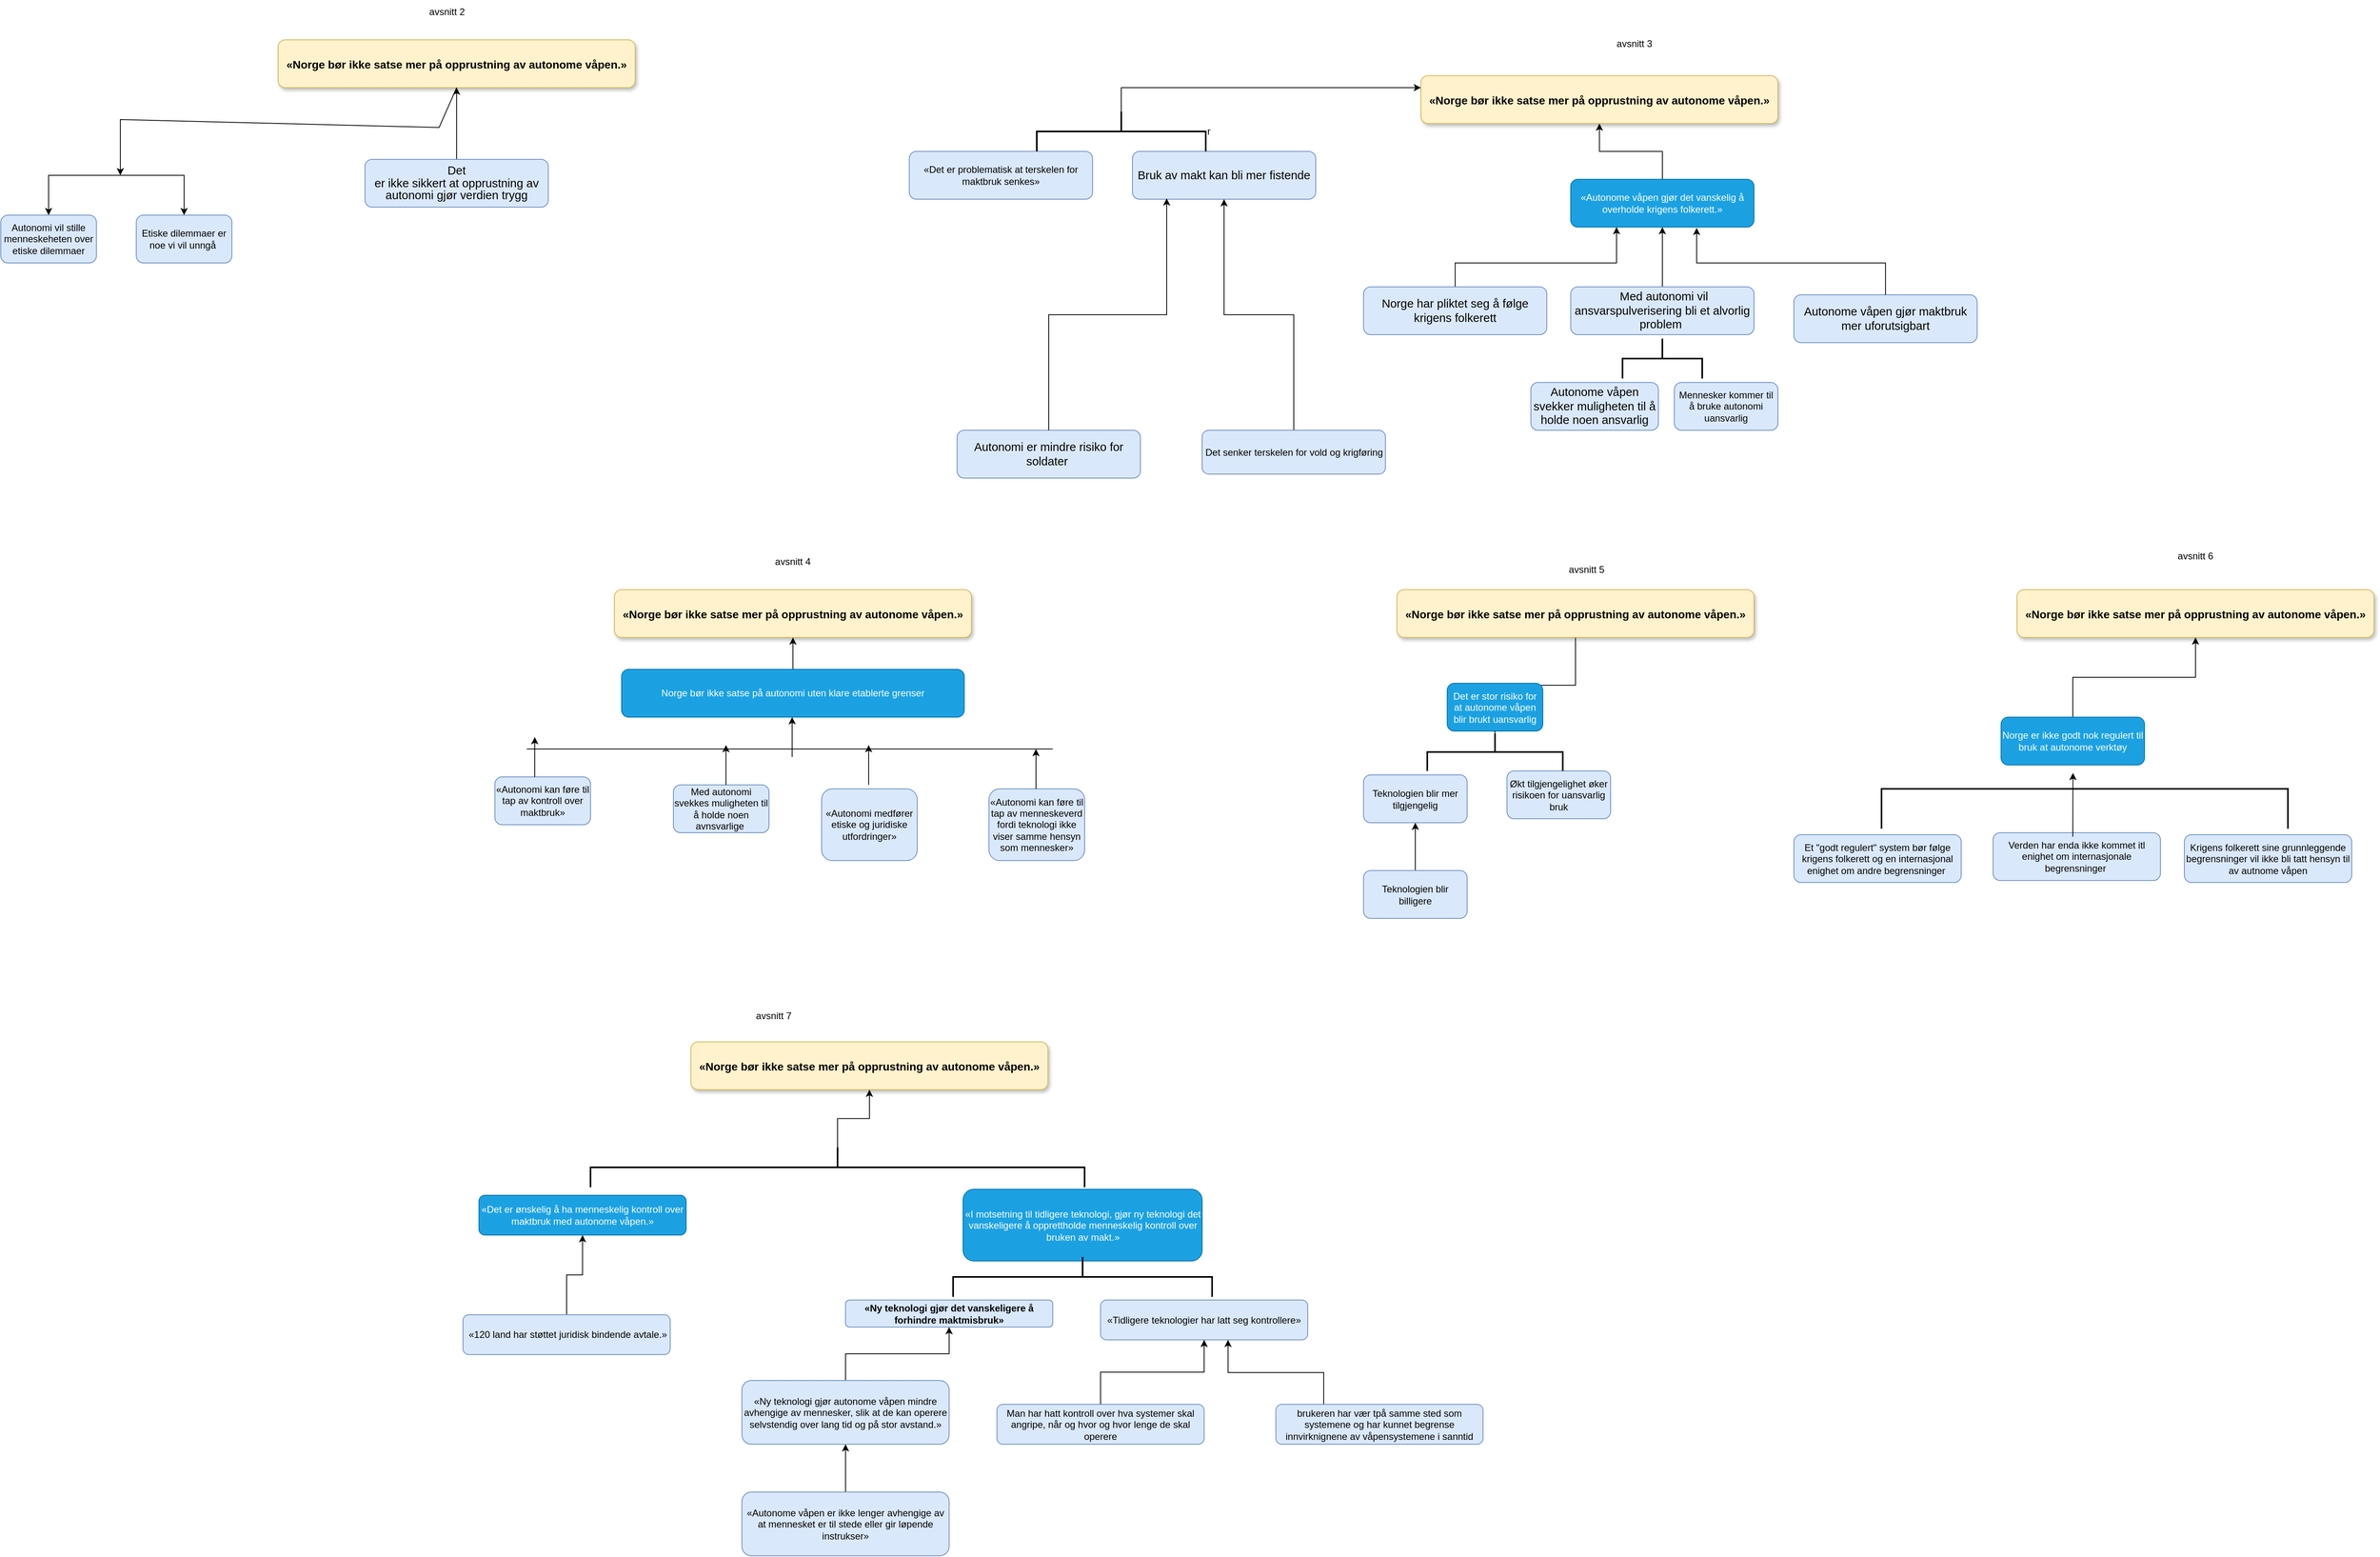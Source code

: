 <mxfile version="26.2.10">
  <diagram name="Page-1" id="97916047-d0de-89f5-080d-49f4d83e522f">
    <mxGraphModel dx="1970" dy="1243" grid="1" gridSize="10" guides="1" tooltips="1" connect="1" arrows="1" fold="1" page="1" pageScale="1.5" pageWidth="3300" pageHeight="2339" background="none" math="0" shadow="0">
      <root>
        <mxCell id="0" />
        <mxCell id="1" parent="0" />
        <mxCell id="2" value="«Norge bør ikke satse mer på opprustning av autonome våpen.»" style="rounded=1;fillColor=#fff2cc;strokeColor=#d6b656;shadow=1;fontStyle=1;fontSize=14;" parent="1" vertex="1">
          <mxGeometry x="548" y="220" width="448" height="60" as="geometry" />
        </mxCell>
        <mxCell id="hGJrG1NqVIESyf2mDqUu-56" value="Autonomi vil stille menneskeheten over etiske dilemmaer" style="rounded=1;whiteSpace=wrap;html=1;fillColor=#dae8fc;strokeColor=#6c8ebf;" vertex="1" parent="1">
          <mxGeometry x="200" y="440" width="120" height="60" as="geometry" />
        </mxCell>
        <mxCell id="hGJrG1NqVIESyf2mDqUu-89" value="" style="edgeStyle=orthogonalEdgeStyle;rounded=0;orthogonalLoop=1;jettySize=auto;html=1;" edge="1" parent="1" source="hGJrG1NqVIESyf2mDqUu-57" target="2">
          <mxGeometry relative="1" as="geometry" />
        </mxCell>
        <mxCell id="hGJrG1NqVIESyf2mDqUu-57" value="&lt;span style=&quot;font-size:11.0pt;line-height:107%;&lt;br/&gt;font-family:&amp;quot;Calibri&amp;quot;,sans-serif;mso-ascii-theme-font:minor-latin;mso-fareast-font-family:&lt;br/&gt;Calibri;mso-fareast-theme-font:minor-latin;mso-hansi-theme-font:minor-latin;&lt;br/&gt;mso-bidi-font-family:&amp;quot;Times New Roman&amp;quot;;mso-bidi-theme-font:minor-bidi;&lt;br/&gt;mso-ansi-language:NO-BOK;mso-fareast-language:EN-US;mso-bidi-language:AR-SA&quot;&gt;Det&lt;br/&gt;er ikke sikkert at opprustning av autonomi gjør verdien trygg&lt;/span&gt;" style="rounded=1;whiteSpace=wrap;html=1;fillColor=#dae8fc;strokeColor=#6c8ebf;" vertex="1" parent="1">
          <mxGeometry x="657" y="370" width="230" height="60" as="geometry" />
        </mxCell>
        <mxCell id="hGJrG1NqVIESyf2mDqUu-59" value="Etiske dilemmaer er noe vi vil unngå&amp;nbsp;" style="rounded=1;whiteSpace=wrap;html=1;fillColor=#dae8fc;strokeColor=#6c8ebf;" vertex="1" parent="1">
          <mxGeometry x="370" y="440" width="120" height="60" as="geometry" />
        </mxCell>
        <mxCell id="hGJrG1NqVIESyf2mDqUu-61" value="" style="endArrow=classic;startArrow=classic;html=1;rounded=0;entryX=0.5;entryY=0;entryDx=0;entryDy=0;exitX=0.5;exitY=0;exitDx=0;exitDy=0;" edge="1" parent="1" source="hGJrG1NqVIESyf2mDqUu-56" target="hGJrG1NqVIESyf2mDqUu-59">
          <mxGeometry width="50" height="50" relative="1" as="geometry">
            <mxPoint x="290" y="380" as="sourcePoint" />
            <mxPoint x="400" y="380" as="targetPoint" />
            <Array as="points">
              <mxPoint x="260" y="390" />
              <mxPoint x="340" y="390" />
              <mxPoint x="430" y="390" />
            </Array>
          </mxGeometry>
        </mxCell>
        <mxCell id="hGJrG1NqVIESyf2mDqUu-62" value="" style="endArrow=classic;html=1;rounded=0;exitX=0.5;exitY=1;exitDx=0;exitDy=0;" edge="1" parent="1" source="2">
          <mxGeometry width="50" height="50" relative="1" as="geometry">
            <mxPoint x="620" y="340" as="sourcePoint" />
            <mxPoint x="350" y="390" as="targetPoint" />
            <Array as="points">
              <mxPoint x="750" y="330" />
              <mxPoint x="350" y="320" />
            </Array>
          </mxGeometry>
        </mxCell>
        <mxCell id="hGJrG1NqVIESyf2mDqUu-63" value="&lt;span style=&quot;font-size: 14.667px;&quot;&gt;Bruk av makt kan bli mer fistende&lt;/span&gt;" style="rounded=1;whiteSpace=wrap;html=1;fillColor=#dae8fc;strokeColor=#6c8ebf;" vertex="1" parent="1">
          <mxGeometry x="1620" y="360" width="230" height="60" as="geometry" />
        </mxCell>
        <mxCell id="hGJrG1NqVIESyf2mDqUu-79" value="" style="edgeStyle=orthogonalEdgeStyle;rounded=0;orthogonalLoop=1;jettySize=auto;html=1;" edge="1" parent="1" source="hGJrG1NqVIESyf2mDqUu-67" target="hGJrG1NqVIESyf2mDqUu-70">
          <mxGeometry relative="1" as="geometry" />
        </mxCell>
        <mxCell id="hGJrG1NqVIESyf2mDqUu-67" value="«Autonome våpen gjør det vanskelig å overholde krigens folkerett.»" style="rounded=1;whiteSpace=wrap;html=1;fillColor=#1ba1e2;strokeColor=#006EAF;fontColor=#ffffff;" vertex="1" parent="1">
          <mxGeometry x="2170" y="395" width="230" height="60" as="geometry" />
        </mxCell>
        <mxCell id="hGJrG1NqVIESyf2mDqUu-130" style="edgeStyle=orthogonalEdgeStyle;rounded=0;orthogonalLoop=1;jettySize=auto;html=1;entryX=0.25;entryY=1;entryDx=0;entryDy=0;" edge="1" parent="1" source="hGJrG1NqVIESyf2mDqUu-68" target="hGJrG1NqVIESyf2mDqUu-67">
          <mxGeometry relative="1" as="geometry">
            <Array as="points">
              <mxPoint x="2025" y="500" />
              <mxPoint x="2228" y="500" />
            </Array>
          </mxGeometry>
        </mxCell>
        <mxCell id="hGJrG1NqVIESyf2mDqUu-68" value="&lt;span style=&quot;font-size: 14.667px;&quot;&gt;Norge har pliktet seg å følge krigens folkerett&lt;/span&gt;" style="rounded=1;whiteSpace=wrap;html=1;fillColor=#dae8fc;strokeColor=#6c8ebf;" vertex="1" parent="1">
          <mxGeometry x="1910" y="530" width="230" height="60" as="geometry" />
        </mxCell>
        <mxCell id="hGJrG1NqVIESyf2mDqUu-128" value="" style="edgeStyle=orthogonalEdgeStyle;rounded=0;orthogonalLoop=1;jettySize=auto;html=1;" edge="1" parent="1" source="hGJrG1NqVIESyf2mDqUu-69" target="hGJrG1NqVIESyf2mDqUu-67">
          <mxGeometry relative="1" as="geometry" />
        </mxCell>
        <mxCell id="hGJrG1NqVIESyf2mDqUu-69" value="&lt;span style=&quot;font-size: 14.667px;&quot;&gt;&amp;nbsp;Med autonomi vil ansvarspulverisering bli et alvorlig problem&amp;nbsp;&lt;/span&gt;" style="rounded=1;whiteSpace=wrap;html=1;fillColor=#dae8fc;strokeColor=#6c8ebf;" vertex="1" parent="1">
          <mxGeometry x="2170" y="530" width="230" height="60" as="geometry" />
        </mxCell>
        <mxCell id="hGJrG1NqVIESyf2mDqUu-70" value="«Norge bør ikke satse mer på opprustning av autonome våpen.»" style="rounded=1;fillColor=#fff2cc;strokeColor=#d6b656;shadow=1;fontStyle=1;fontSize=14;" vertex="1" parent="1">
          <mxGeometry x="1982" y="265" width="448" height="60" as="geometry" />
        </mxCell>
        <mxCell id="hGJrG1NqVIESyf2mDqUu-71" value="&lt;span style=&quot;font-size: 14.667px;&quot;&gt;Autonome våpen gjør maktbruk mer uforutsigbart&lt;/span&gt;" style="rounded=1;whiteSpace=wrap;html=1;fillColor=#dae8fc;strokeColor=#6c8ebf;" vertex="1" parent="1">
          <mxGeometry x="2450" y="540" width="230" height="60" as="geometry" />
        </mxCell>
        <mxCell id="hGJrG1NqVIESyf2mDqUu-124" style="edgeStyle=orthogonalEdgeStyle;rounded=0;orthogonalLoop=1;jettySize=auto;html=1;entryX=0.5;entryY=1;entryDx=0;entryDy=0;" edge="1" parent="1" source="hGJrG1NqVIESyf2mDqUu-72" target="hGJrG1NqVIESyf2mDqUu-63">
          <mxGeometry relative="1" as="geometry" />
        </mxCell>
        <mxCell id="hGJrG1NqVIESyf2mDqUu-72" value="Det senker terskelen for vold og krigføring" style="rounded=1;whiteSpace=wrap;html=1;fillColor=#dae8fc;strokeColor=#6c8ebf;" vertex="1" parent="1">
          <mxGeometry x="1707.5" y="710" width="230" height="55" as="geometry" />
        </mxCell>
        <mxCell id="hGJrG1NqVIESyf2mDqUu-82" value="Mennesker kommer til å bruke autonomi uansvarlig" style="whiteSpace=wrap;html=1;fillColor=#dae8fc;strokeColor=#6c8ebf;rounded=1;" vertex="1" parent="1">
          <mxGeometry x="2300" y="650" width="130" height="60" as="geometry" />
        </mxCell>
        <mxCell id="hGJrG1NqVIESyf2mDqUu-95" value="«Norge bør ikke satse mer på opprustning av autonome våpen.»" style="rounded=1;fillColor=#fff2cc;strokeColor=#d6b656;shadow=1;fontStyle=1;fontSize=14;" vertex="1" parent="1">
          <mxGeometry x="970" y="910" width="448" height="60" as="geometry" />
        </mxCell>
        <mxCell id="hGJrG1NqVIESyf2mDqUu-111" style="edgeStyle=orthogonalEdgeStyle;rounded=0;orthogonalLoop=1;jettySize=auto;html=1;exitX=0.5;exitY=0;exitDx=0;exitDy=0;entryX=0.5;entryY=1;entryDx=0;entryDy=0;" edge="1" parent="1" source="hGJrG1NqVIESyf2mDqUu-96" target="hGJrG1NqVIESyf2mDqUu-95">
          <mxGeometry relative="1" as="geometry" />
        </mxCell>
        <mxCell id="hGJrG1NqVIESyf2mDqUu-96" value="Norge bør ikke satse på autonomi uten klare etablerte grenser" style="rounded=1;whiteSpace=wrap;html=1;fillColor=#1ba1e2;strokeColor=#006EAF;fontColor=#ffffff;" vertex="1" parent="1">
          <mxGeometry x="979" y="1010" width="430" height="60" as="geometry" />
        </mxCell>
        <mxCell id="hGJrG1NqVIESyf2mDqUu-97" value="avsnitt 4" style="text;html=1;align=center;verticalAlign=middle;whiteSpace=wrap;rounded=0;" vertex="1" parent="1">
          <mxGeometry x="1164" y="860" width="60" height="30" as="geometry" />
        </mxCell>
        <mxCell id="hGJrG1NqVIESyf2mDqUu-98" value="avsnitt 2" style="text;html=1;align=center;verticalAlign=middle;whiteSpace=wrap;rounded=0;" vertex="1" parent="1">
          <mxGeometry x="730" y="170" width="60" height="30" as="geometry" />
        </mxCell>
        <mxCell id="hGJrG1NqVIESyf2mDqUu-99" value="«Autonomi kan føre til tap av kontroll over maktbruk»" style="rounded=1;whiteSpace=wrap;html=1;fillColor=#dae8fc;strokeColor=#6c8ebf;" vertex="1" parent="1">
          <mxGeometry x="820" y="1145" width="120" height="60" as="geometry" />
        </mxCell>
        <mxCell id="hGJrG1NqVIESyf2mDqUu-100" value="Med autonomi svekkes muligheten til å holde noen avnsvarlige&amp;nbsp;" style="rounded=1;whiteSpace=wrap;html=1;fillColor=#dae8fc;strokeColor=#6c8ebf;" vertex="1" parent="1">
          <mxGeometry x="1044" y="1155" width="120" height="60" as="geometry" />
        </mxCell>
        <mxCell id="hGJrG1NqVIESyf2mDqUu-101" value="«Autonomi medfører etiske og juridiske utfordringer»" style="rounded=1;whiteSpace=wrap;html=1;fillColor=#dae8fc;strokeColor=#6c8ebf;" vertex="1" parent="1">
          <mxGeometry x="1230" y="1160" width="120" height="90" as="geometry" />
        </mxCell>
        <mxCell id="hGJrG1NqVIESyf2mDqUu-102" value="«Autonomi kan føre til tap av menneskeverd fordi teknologi ikke viser samme hensyn som mennesker»" style="rounded=1;whiteSpace=wrap;html=1;fillColor=#dae8fc;strokeColor=#6c8ebf;" vertex="1" parent="1">
          <mxGeometry x="1440" y="1160" width="120" height="90" as="geometry" />
        </mxCell>
        <mxCell id="hGJrG1NqVIESyf2mDqUu-103" value="" style="endArrow=none;html=1;rounded=0;" edge="1" parent="1">
          <mxGeometry width="50" height="50" relative="1" as="geometry">
            <mxPoint x="860" y="1110" as="sourcePoint" />
            <mxPoint x="1520" y="1110" as="targetPoint" />
            <Array as="points">
              <mxPoint x="920" y="1110" />
              <mxPoint x="1180" y="1110" />
            </Array>
          </mxGeometry>
        </mxCell>
        <mxCell id="hGJrG1NqVIESyf2mDqUu-104" value="" style="endArrow=classic;html=1;rounded=0;" edge="1" parent="1">
          <mxGeometry width="50" height="50" relative="1" as="geometry">
            <mxPoint x="1499" y="1160" as="sourcePoint" />
            <mxPoint x="1499" y="1110" as="targetPoint" />
          </mxGeometry>
        </mxCell>
        <mxCell id="hGJrG1NqVIESyf2mDqUu-105" value="" style="endArrow=classic;html=1;rounded=0;" edge="1" parent="1">
          <mxGeometry width="50" height="50" relative="1" as="geometry">
            <mxPoint x="1193" y="1120" as="sourcePoint" />
            <mxPoint x="1193" y="1070" as="targetPoint" />
          </mxGeometry>
        </mxCell>
        <mxCell id="hGJrG1NqVIESyf2mDqUu-106" value="" style="endArrow=classic;html=1;rounded=0;" edge="1" parent="1">
          <mxGeometry width="50" height="50" relative="1" as="geometry">
            <mxPoint x="870" y="1145" as="sourcePoint" />
            <mxPoint x="870" y="1095" as="targetPoint" />
          </mxGeometry>
        </mxCell>
        <mxCell id="hGJrG1NqVIESyf2mDqUu-107" value="" style="endArrow=classic;html=1;rounded=0;" edge="1" parent="1">
          <mxGeometry width="50" height="50" relative="1" as="geometry">
            <mxPoint x="1110" y="1155" as="sourcePoint" />
            <mxPoint x="1110" y="1105" as="targetPoint" />
          </mxGeometry>
        </mxCell>
        <mxCell id="hGJrG1NqVIESyf2mDqUu-108" value="" style="endArrow=classic;html=1;rounded=0;" edge="1" parent="1">
          <mxGeometry width="50" height="50" relative="1" as="geometry">
            <mxPoint x="1289" y="1155" as="sourcePoint" />
            <mxPoint x="1289" y="1105" as="targetPoint" />
          </mxGeometry>
        </mxCell>
        <mxCell id="hGJrG1NqVIESyf2mDqUu-64" value="&lt;span style=&quot;font-size: 14.667px;&quot;&gt;Autonomi er mindre risiko for soldater&amp;nbsp;&lt;/span&gt;" style="rounded=1;whiteSpace=wrap;html=1;fillColor=#dae8fc;strokeColor=#6c8ebf;" vertex="1" parent="1">
          <mxGeometry x="1400" y="710" width="230" height="60" as="geometry" />
        </mxCell>
        <mxCell id="hGJrG1NqVIESyf2mDqUu-121" value="avsnitt 3" style="text;html=1;align=center;verticalAlign=middle;whiteSpace=wrap;rounded=0;" vertex="1" parent="1">
          <mxGeometry x="2220" y="210" width="60" height="30" as="geometry" />
        </mxCell>
        <mxCell id="hGJrG1NqVIESyf2mDqUu-123" style="edgeStyle=orthogonalEdgeStyle;rounded=0;orthogonalLoop=1;jettySize=auto;html=1;entryX=0.187;entryY=0.983;entryDx=0;entryDy=0;entryPerimeter=0;" edge="1" parent="1" source="hGJrG1NqVIESyf2mDqUu-64" target="hGJrG1NqVIESyf2mDqUu-63">
          <mxGeometry relative="1" as="geometry" />
        </mxCell>
        <mxCell id="hGJrG1NqVIESyf2mDqUu-125" value="«Det er problematisk at terskelen for maktbruk senkes»" style="rounded=1;whiteSpace=wrap;html=1;fillColor=#dae8fc;strokeColor=#6c8ebf;" vertex="1" parent="1">
          <mxGeometry x="1340" y="360" width="230" height="60" as="geometry" />
        </mxCell>
        <mxCell id="hGJrG1NqVIESyf2mDqUu-127" style="edgeStyle=orthogonalEdgeStyle;rounded=0;orthogonalLoop=1;jettySize=auto;html=1;exitX=0;exitY=0.5;exitDx=0;exitDy=0;exitPerimeter=0;entryX=0;entryY=0.25;entryDx=0;entryDy=0;" edge="1" parent="1" source="hGJrG1NqVIESyf2mDqUu-126" target="hGJrG1NqVIESyf2mDqUu-70">
          <mxGeometry relative="1" as="geometry" />
        </mxCell>
        <mxCell id="hGJrG1NqVIESyf2mDqUu-126" value="r" style="strokeWidth=2;html=1;shape=mxgraph.flowchart.annotation_2;align=left;labelPosition=right;pointerEvents=1;direction=south;" vertex="1" parent="1">
          <mxGeometry x="1500" y="310" width="212" height="50" as="geometry" />
        </mxCell>
        <mxCell id="hGJrG1NqVIESyf2mDqUu-129" style="edgeStyle=orthogonalEdgeStyle;rounded=0;orthogonalLoop=1;jettySize=auto;html=1;entryX=0.687;entryY=1.017;entryDx=0;entryDy=0;entryPerimeter=0;" edge="1" parent="1" source="hGJrG1NqVIESyf2mDqUu-71" target="hGJrG1NqVIESyf2mDqUu-67">
          <mxGeometry relative="1" as="geometry">
            <Array as="points">
              <mxPoint x="2565" y="500" />
              <mxPoint x="2328" y="500" />
            </Array>
          </mxGeometry>
        </mxCell>
        <mxCell id="hGJrG1NqVIESyf2mDqUu-134" value="&lt;span style=&quot;font-size: 14.667px;&quot;&gt;Autonome våpen svekker muligheten til å holde noen ansvarlig&lt;/span&gt;" style="whiteSpace=wrap;html=1;fillColor=#dae8fc;strokeColor=#6c8ebf;rounded=1;" vertex="1" parent="1">
          <mxGeometry x="2120" y="650" width="160" height="60" as="geometry" />
        </mxCell>
        <mxCell id="hGJrG1NqVIESyf2mDqUu-135" value="" style="strokeWidth=2;html=1;shape=mxgraph.flowchart.annotation_2;align=left;labelPosition=right;pointerEvents=1;rotation=90;" vertex="1" parent="1">
          <mxGeometry x="2260" y="570" width="50" height="100" as="geometry" />
        </mxCell>
        <mxCell id="hGJrG1NqVIESyf2mDqUu-148" value="" style="edgeStyle=orthogonalEdgeStyle;rounded=0;orthogonalLoop=1;jettySize=auto;html=1;" edge="1" parent="1" source="hGJrG1NqVIESyf2mDqUu-136" target="hGJrG1NqVIESyf2mDqUu-147">
          <mxGeometry relative="1" as="geometry" />
        </mxCell>
        <mxCell id="hGJrG1NqVIESyf2mDqUu-136" value="«Norge bør ikke satse mer på opprustning av autonome våpen.»" style="rounded=1;fillColor=#fff2cc;strokeColor=#d6b656;shadow=1;fontStyle=1;fontSize=14;" vertex="1" parent="1">
          <mxGeometry x="1952" y="910" width="448" height="60" as="geometry" />
        </mxCell>
        <mxCell id="hGJrG1NqVIESyf2mDqUu-137" value="avsnitt 5" style="text;html=1;align=center;verticalAlign=middle;whiteSpace=wrap;rounded=0;" vertex="1" parent="1">
          <mxGeometry x="2160" y="870" width="60" height="30" as="geometry" />
        </mxCell>
        <mxCell id="hGJrG1NqVIESyf2mDqUu-138" value="Det er stor risiko for at autonome våpen blir brukt uansvarlig" style="rounded=1;whiteSpace=wrap;html=1;fillColor=#1ba1e2;strokeColor=#006EAF;fontColor=#ffffff;" vertex="1" parent="1">
          <mxGeometry x="2015" y="1027.5" width="120" height="60" as="geometry" />
        </mxCell>
        <mxCell id="hGJrG1NqVIESyf2mDqUu-146" value="" style="edgeStyle=orthogonalEdgeStyle;rounded=0;orthogonalLoop=1;jettySize=auto;html=1;" edge="1" parent="1" source="hGJrG1NqVIESyf2mDqUu-139" target="hGJrG1NqVIESyf2mDqUu-145">
          <mxGeometry relative="1" as="geometry" />
        </mxCell>
        <mxCell id="hGJrG1NqVIESyf2mDqUu-139" value="Teknologien blir billigere" style="whiteSpace=wrap;html=1;fillColor=#dae8fc;strokeColor=#6c8ebf;rounded=1;" vertex="1" parent="1">
          <mxGeometry x="1910" y="1262.5" width="130" height="60" as="geometry" />
        </mxCell>
        <mxCell id="hGJrG1NqVIESyf2mDqUu-142" value="&lt;br&gt;Økt tilgjengelighet øker risikoen for uansvarlig bruk&lt;div&gt;&lt;br/&gt;&lt;/div&gt;" style="whiteSpace=wrap;html=1;fillColor=#dae8fc;strokeColor=#6c8ebf;rounded=1;" vertex="1" parent="1">
          <mxGeometry x="2090" y="1137.5" width="130" height="60" as="geometry" />
        </mxCell>
        <mxCell id="hGJrG1NqVIESyf2mDqUu-145" value="Teknologien blir mer tilgjengelig" style="whiteSpace=wrap;html=1;fillColor=#dae8fc;strokeColor=#6c8ebf;rounded=1;" vertex="1" parent="1">
          <mxGeometry x="1910" y="1142.5" width="130" height="60" as="geometry" />
        </mxCell>
        <mxCell id="hGJrG1NqVIESyf2mDqUu-147" value="" style="strokeWidth=2;html=1;shape=mxgraph.flowchart.annotation_2;align=left;labelPosition=right;pointerEvents=1;direction=south;" vertex="1" parent="1">
          <mxGeometry x="1990" y="1090" width="170" height="47.5" as="geometry" />
        </mxCell>
        <mxCell id="hGJrG1NqVIESyf2mDqUu-149" value="«Norge bør ikke satse mer på opprustning av autonome våpen.»" style="rounded=1;fillColor=#fff2cc;strokeColor=#d6b656;shadow=1;fontStyle=1;fontSize=14;" vertex="1" parent="1">
          <mxGeometry x="2730" y="910" width="448" height="60" as="geometry" />
        </mxCell>
        <mxCell id="hGJrG1NqVIESyf2mDqUu-150" value="avsnitt 6&lt;div&gt;&lt;br&gt;&lt;/div&gt;" style="text;html=1;align=center;verticalAlign=middle;whiteSpace=wrap;rounded=0;" vertex="1" parent="1">
          <mxGeometry x="2924" y="860" width="60" height="30" as="geometry" />
        </mxCell>
        <mxCell id="hGJrG1NqVIESyf2mDqUu-159" value="" style="edgeStyle=orthogonalEdgeStyle;rounded=0;orthogonalLoop=1;jettySize=auto;html=1;" edge="1" parent="1" source="hGJrG1NqVIESyf2mDqUu-151" target="hGJrG1NqVIESyf2mDqUu-149">
          <mxGeometry relative="1" as="geometry" />
        </mxCell>
        <mxCell id="hGJrG1NqVIESyf2mDqUu-151" value="Norge er ikke godt nok regulert til bruk at autonome verktøy" style="rounded=1;whiteSpace=wrap;html=1;fillColor=#1ba1e2;strokeColor=#006EAF;fontColor=#ffffff;" vertex="1" parent="1">
          <mxGeometry x="2710" y="1070" width="180" height="60" as="geometry" />
        </mxCell>
        <mxCell id="hGJrG1NqVIESyf2mDqUu-152" value="Krigens folkerett sine grunnleggende begrensninger vil ikke bli tatt hensyn til av autnome våpen" style="rounded=1;whiteSpace=wrap;html=1;fillColor=#dae8fc;strokeColor=#6c8ebf;" vertex="1" parent="1">
          <mxGeometry x="2940" y="1217.5" width="210" height="60" as="geometry" />
        </mxCell>
        <mxCell id="hGJrG1NqVIESyf2mDqUu-154" value="Et &quot;godt regulert&quot; system bør følge krigens folkerett og en internasjonal enighet om andre begrensninger&amp;nbsp;" style="rounded=1;whiteSpace=wrap;html=1;fillColor=#dae8fc;strokeColor=#6c8ebf;" vertex="1" parent="1">
          <mxGeometry x="2450" y="1217.5" width="210" height="60" as="geometry" />
        </mxCell>
        <mxCell id="hGJrG1NqVIESyf2mDqUu-155" value="Verden har enda ikke kommet itl enighet om internasjonale begrensninger&amp;nbsp;" style="rounded=1;whiteSpace=wrap;html=1;fillColor=#dae8fc;strokeColor=#6c8ebf;" vertex="1" parent="1">
          <mxGeometry x="2700" y="1215" width="210" height="60" as="geometry" />
        </mxCell>
        <mxCell id="hGJrG1NqVIESyf2mDqUu-157" value="" style="strokeWidth=2;html=1;shape=mxgraph.flowchart.annotation_1;align=left;pointerEvents=1;direction=south;" vertex="1" parent="1">
          <mxGeometry x="2560" y="1160" width="510" height="50" as="geometry" />
        </mxCell>
        <mxCell id="hGJrG1NqVIESyf2mDqUu-158" value="" style="endArrow=classic;html=1;rounded=0;entryX=-0.4;entryY=0.529;entryDx=0;entryDy=0;entryPerimeter=0;" edge="1" parent="1" target="hGJrG1NqVIESyf2mDqUu-157">
          <mxGeometry width="50" height="50" relative="1" as="geometry">
            <mxPoint x="2800" y="1220" as="sourcePoint" />
            <mxPoint x="2850" y="1170" as="targetPoint" />
          </mxGeometry>
        </mxCell>
        <mxCell id="hGJrG1NqVIESyf2mDqUu-160" value="«Norge bør ikke satse mer på opprustning av autonome våpen.»" style="rounded=1;fillColor=#fff2cc;strokeColor=#d6b656;shadow=1;fontStyle=1;fontSize=14;" vertex="1" parent="1">
          <mxGeometry x="1066" y="1477.5" width="448" height="60" as="geometry" />
        </mxCell>
        <mxCell id="hGJrG1NqVIESyf2mDqUu-161" value="&lt;div&gt;avsnitt 7&lt;/div&gt;" style="text;html=1;align=center;verticalAlign=middle;whiteSpace=wrap;rounded=0;" vertex="1" parent="1">
          <mxGeometry x="1140" y="1430" width="60" height="30" as="geometry" />
        </mxCell>
        <mxCell id="hGJrG1NqVIESyf2mDqUu-166" value="" style="edgeStyle=orthogonalEdgeStyle;rounded=0;orthogonalLoop=1;jettySize=auto;html=1;" edge="1" parent="1" source="hGJrG1NqVIESyf2mDqUu-163" target="hGJrG1NqVIESyf2mDqUu-164">
          <mxGeometry relative="1" as="geometry" />
        </mxCell>
        <mxCell id="hGJrG1NqVIESyf2mDqUu-163" value="&amp;nbsp;«120 land har støttet juridisk bindende avtale.»" style="rounded=1;whiteSpace=wrap;html=1;fillColor=#dae8fc;strokeColor=#6c8ebf;" vertex="1" parent="1">
          <mxGeometry x="780" y="1820" width="260" height="50" as="geometry" />
        </mxCell>
        <mxCell id="hGJrG1NqVIESyf2mDqUu-164" value="«Det er ønskelig å ha menneskelig kontroll over maktbruk med autonome våpen.»" style="rounded=1;whiteSpace=wrap;html=1;fillColor=#1ba1e2;strokeColor=#006EAF;fontColor=#ffffff;" vertex="1" parent="1">
          <mxGeometry x="800" y="1670" width="260" height="50" as="geometry" />
        </mxCell>
        <mxCell id="hGJrG1NqVIESyf2mDqUu-165" value="&lt;p class=&quot;&quot; data-end=&quot;292&quot; data-start=&quot;281&quot;&gt;&lt;span style=&quot;background-color: transparent; color: light-dark(rgb(0, 0, 0), rgb(255, 255, 255));&quot; data-end=&quot;393&quot; data-start=&quot;295&quot;&gt;«Tidligere teknologier har latt seg kontrollere»&lt;/span&gt;&lt;/p&gt;" style="rounded=1;whiteSpace=wrap;html=1;fillColor=#dae8fc;strokeColor=#6c8ebf;" vertex="1" parent="1">
          <mxGeometry x="1580" y="1801.5" width="260" height="50" as="geometry" />
        </mxCell>
        <mxCell id="hGJrG1NqVIESyf2mDqUu-167" value="&lt;strong data-end=&quot;1312&quot; data-start=&quot;1248&quot;&gt;«Ny teknologi gjør det vanskeligere å forhindre maktmisbruk»&lt;/strong&gt;" style="rounded=1;whiteSpace=wrap;html=1;fillColor=#dae8fc;strokeColor=#6c8ebf;" vertex="1" parent="1">
          <mxGeometry x="1260" y="1801.5" width="260" height="34" as="geometry" />
        </mxCell>
        <mxCell id="hGJrG1NqVIESyf2mDqUu-168" value="«I motsetning til tidligere teknologi, gjør ny teknologi det vanskeligere å opprettholde menneskelig kontroll over bruken av makt.»" style="rounded=1;whiteSpace=wrap;html=1;fillColor=#1ba1e2;strokeColor=#006EAF;fontColor=#ffffff;" vertex="1" parent="1">
          <mxGeometry x="1407.5" y="1662.5" width="300" height="90" as="geometry" />
        </mxCell>
        <mxCell id="hGJrG1NqVIESyf2mDqUu-174" value="" style="edgeStyle=orthogonalEdgeStyle;rounded=0;orthogonalLoop=1;jettySize=auto;html=1;" edge="1" parent="1" source="hGJrG1NqVIESyf2mDqUu-170" target="hGJrG1NqVIESyf2mDqUu-165">
          <mxGeometry relative="1" as="geometry" />
        </mxCell>
        <mxCell id="hGJrG1NqVIESyf2mDqUu-170" value="&lt;span style=&quot;text-align: left;&quot;&gt;Man har hatt kontroll over hva systemer skal angripe, når og hvor og hvor lenge de skal operere&lt;/span&gt;" style="rounded=1;whiteSpace=wrap;html=1;fillColor=#dae8fc;strokeColor=#6c8ebf;" vertex="1" parent="1">
          <mxGeometry x="1450" y="1932.5" width="260" height="50" as="geometry" />
        </mxCell>
        <mxCell id="hGJrG1NqVIESyf2mDqUu-175" value="" style="edgeStyle=orthogonalEdgeStyle;rounded=0;orthogonalLoop=1;jettySize=auto;html=1;" edge="1" parent="1" source="hGJrG1NqVIESyf2mDqUu-171" target="hGJrG1NqVIESyf2mDqUu-165">
          <mxGeometry relative="1" as="geometry">
            <mxPoint x="1740" y="1862.5" as="targetPoint" />
            <Array as="points">
              <mxPoint x="1860" y="1892.5" />
              <mxPoint x="1740" y="1892.5" />
            </Array>
          </mxGeometry>
        </mxCell>
        <mxCell id="hGJrG1NqVIESyf2mDqUu-171" value="&lt;span style=&quot;text-align: left;&quot;&gt;brukeren har vær tpå samme sted som systemene og har kunnet begrense innvirknignene av våpensystemene i sanntid&lt;/span&gt;" style="rounded=1;whiteSpace=wrap;html=1;fillColor=#dae8fc;strokeColor=#6c8ebf;" vertex="1" parent="1">
          <mxGeometry x="1800" y="1932.5" width="260" height="50" as="geometry" />
        </mxCell>
        <mxCell id="hGJrG1NqVIESyf2mDqUu-186" value="" style="edgeStyle=orthogonalEdgeStyle;rounded=0;orthogonalLoop=1;jettySize=auto;html=1;" edge="1" parent="1" source="hGJrG1NqVIESyf2mDqUu-178" target="hGJrG1NqVIESyf2mDqUu-179">
          <mxGeometry relative="1" as="geometry" />
        </mxCell>
        <mxCell id="hGJrG1NqVIESyf2mDqUu-178" value="«Autonome våpen er ikke lenger avhengige av at mennesket er til stede eller gir løpende instrukser»" style="rounded=1;whiteSpace=wrap;html=1;fillColor=#dae8fc;strokeColor=#6c8ebf;" vertex="1" parent="1">
          <mxGeometry x="1130" y="2042.5" width="260" height="80" as="geometry" />
        </mxCell>
        <mxCell id="hGJrG1NqVIESyf2mDqUu-184" style="edgeStyle=orthogonalEdgeStyle;rounded=0;orthogonalLoop=1;jettySize=auto;html=1;entryX=0.5;entryY=1;entryDx=0;entryDy=0;" edge="1" parent="1" source="hGJrG1NqVIESyf2mDqUu-179" target="hGJrG1NqVIESyf2mDqUu-167">
          <mxGeometry relative="1" as="geometry" />
        </mxCell>
        <mxCell id="hGJrG1NqVIESyf2mDqUu-179" value="«Ny teknologi gjør autonome våpen mindre avhengige av mennesker, slik at de kan operere selvstendig over lang tid og på stor avstand.»" style="rounded=1;whiteSpace=wrap;html=1;fillColor=#dae8fc;strokeColor=#6c8ebf;" vertex="1" parent="1">
          <mxGeometry x="1130" y="1902.5" width="260" height="80" as="geometry" />
        </mxCell>
        <mxCell id="hGJrG1NqVIESyf2mDqUu-185" value="" style="strokeWidth=2;html=1;shape=mxgraph.flowchart.annotation_2;align=left;labelPosition=right;pointerEvents=1;rotation=90;" vertex="1" parent="1">
          <mxGeometry x="1532.5" y="1610" width="50" height="325" as="geometry" />
        </mxCell>
        <mxCell id="hGJrG1NqVIESyf2mDqUu-194" value="" style="edgeStyle=orthogonalEdgeStyle;rounded=0;orthogonalLoop=1;jettySize=auto;html=1;" edge="1" parent="1" source="hGJrG1NqVIESyf2mDqUu-193" target="hGJrG1NqVIESyf2mDqUu-160">
          <mxGeometry relative="1" as="geometry" />
        </mxCell>
        <mxCell id="hGJrG1NqVIESyf2mDqUu-193" value="" style="strokeWidth=2;html=1;shape=mxgraph.flowchart.annotation_2;align=left;labelPosition=right;pointerEvents=1;direction=south;" vertex="1" parent="1">
          <mxGeometry x="940" y="1610" width="620" height="50" as="geometry" />
        </mxCell>
      </root>
    </mxGraphModel>
  </diagram>
</mxfile>
